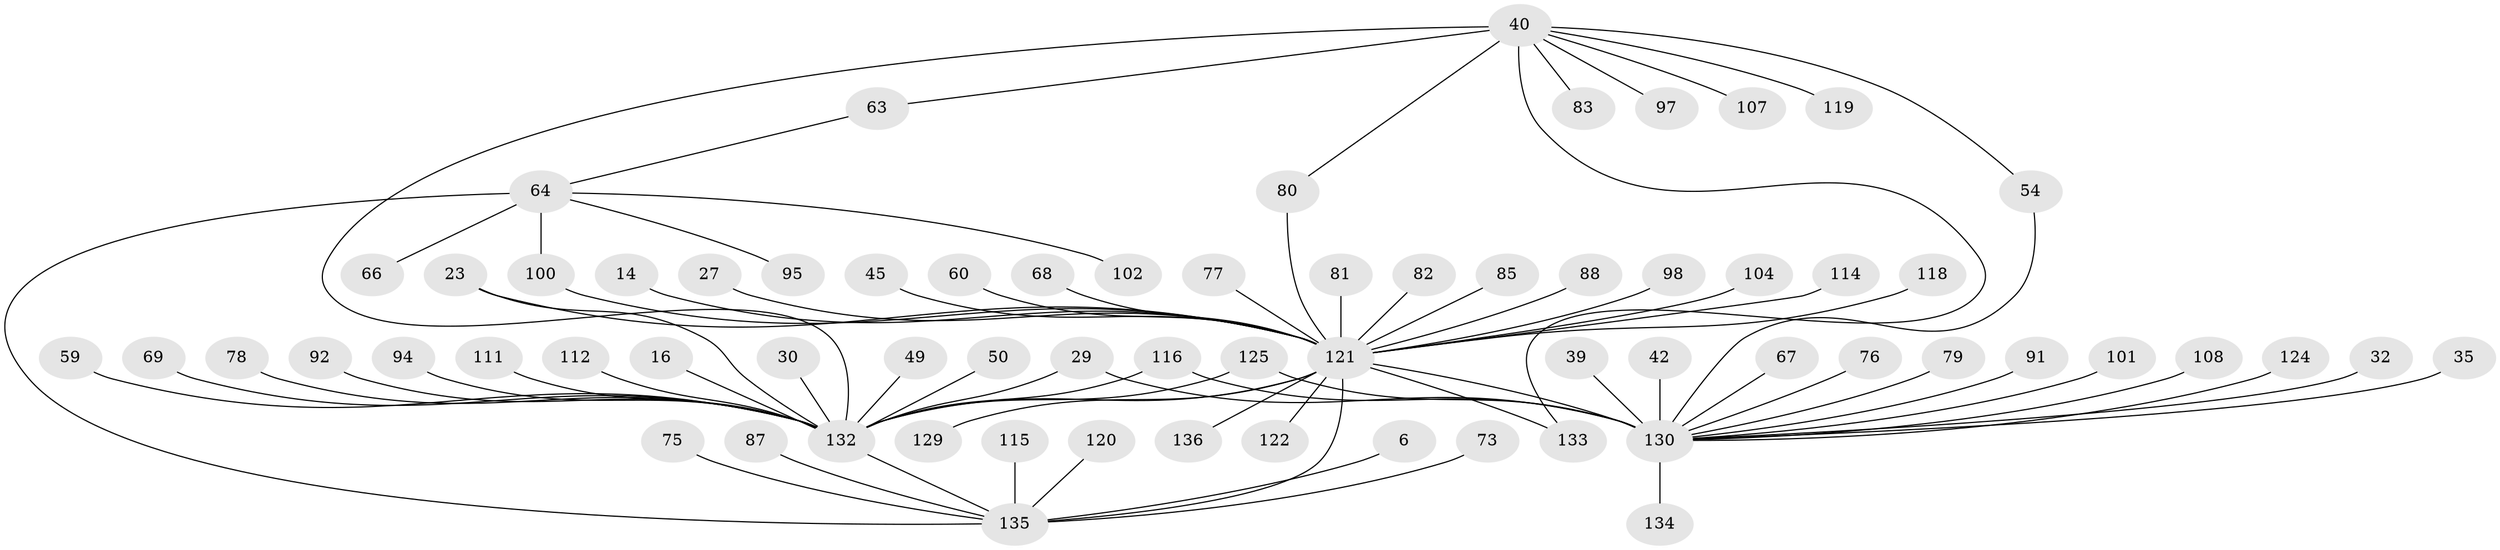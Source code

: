 // original degree distribution, {26: 0.014705882352941176, 9: 0.007352941176470588, 11: 0.007352941176470588, 4: 0.051470588235294115, 1: 0.47058823529411764, 3: 0.08823529411764706, 6: 0.04411764705882353, 10: 0.007352941176470588, 2: 0.27205882352941174, 8: 0.022058823529411766, 7: 0.007352941176470588, 5: 0.007352941176470588}
// Generated by graph-tools (version 1.1) at 2025/46/03/09/25 04:46:54]
// undirected, 68 vertices, 77 edges
graph export_dot {
graph [start="1"]
  node [color=gray90,style=filled];
  6;
  14;
  16;
  23 [super="+11"];
  27;
  29;
  30;
  32;
  35;
  39;
  40 [super="+13+26"];
  42;
  45;
  49;
  50;
  54 [super="+20+52"];
  59;
  60;
  63 [super="+43"];
  64 [super="+41"];
  66;
  67;
  68 [super="+61"];
  69;
  73;
  75 [super="+71"];
  76;
  77;
  78;
  79;
  80 [super="+47"];
  81;
  82;
  83;
  85 [super="+57"];
  87;
  88;
  91;
  92;
  94;
  95;
  97;
  98;
  100 [super="+58"];
  101;
  102;
  104;
  107;
  108;
  111;
  112;
  114;
  115 [super="+103"];
  116;
  118 [super="+21+31"];
  119;
  120;
  121 [super="+1+93"];
  122;
  124 [super="+24"];
  125;
  129;
  130 [super="+62+126+105"];
  132 [super="+127+128"];
  133 [super="+37+46"];
  134;
  135 [super="+131+117"];
  136 [super="+44"];
  6 -- 135;
  14 -- 121;
  16 -- 132;
  23 -- 121 [weight=3];
  23 -- 132;
  27 -- 121;
  29 -- 130;
  29 -- 132;
  30 -- 132;
  32 -- 130;
  35 -- 130;
  39 -- 130;
  40 -- 119;
  40 -- 97;
  40 -- 83;
  40 -- 54;
  40 -- 107;
  40 -- 63;
  40 -- 133;
  40 -- 80;
  40 -- 132 [weight=3];
  42 -- 130;
  45 -- 121;
  49 -- 132;
  50 -- 132;
  54 -- 130;
  59 -- 132;
  60 -- 121;
  63 -- 64;
  64 -- 66;
  64 -- 100;
  64 -- 102;
  64 -- 135 [weight=2];
  64 -- 95;
  67 -- 130;
  68 -- 121;
  69 -- 132;
  73 -- 135;
  75 -- 135;
  76 -- 130;
  77 -- 121;
  78 -- 132;
  79 -- 130;
  80 -- 121;
  81 -- 121;
  82 -- 121;
  85 -- 121;
  87 -- 135;
  88 -- 121;
  91 -- 130;
  92 -- 132;
  94 -- 132;
  98 -- 121;
  100 -- 121;
  101 -- 130;
  104 -- 121;
  108 -- 130;
  111 -- 132;
  112 -- 132;
  114 -- 121 [weight=2];
  115 -- 135;
  116 -- 130;
  116 -- 132;
  118 -- 121;
  120 -- 135;
  121 -- 129;
  121 -- 133;
  121 -- 130 [weight=7];
  121 -- 122;
  121 -- 136;
  121 -- 135 [weight=7];
  121 -- 132 [weight=6];
  124 -- 130;
  125 -- 130;
  125 -- 132;
  130 -- 134;
  132 -- 135 [weight=6];
}
